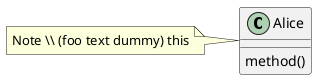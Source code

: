 {
  "sha1": "1xr0qdi73eyaqybex6bac3y5l2cg3t",
  "insertion": {
    "when": "2024-05-30T20:48:20.630Z",
    "user": "plantuml@gmail.com"
  }
}
@startuml
class Alice {
  method()
}
note left of Alice
  Note \\ (foo text dummy) this
end note
@enduml
